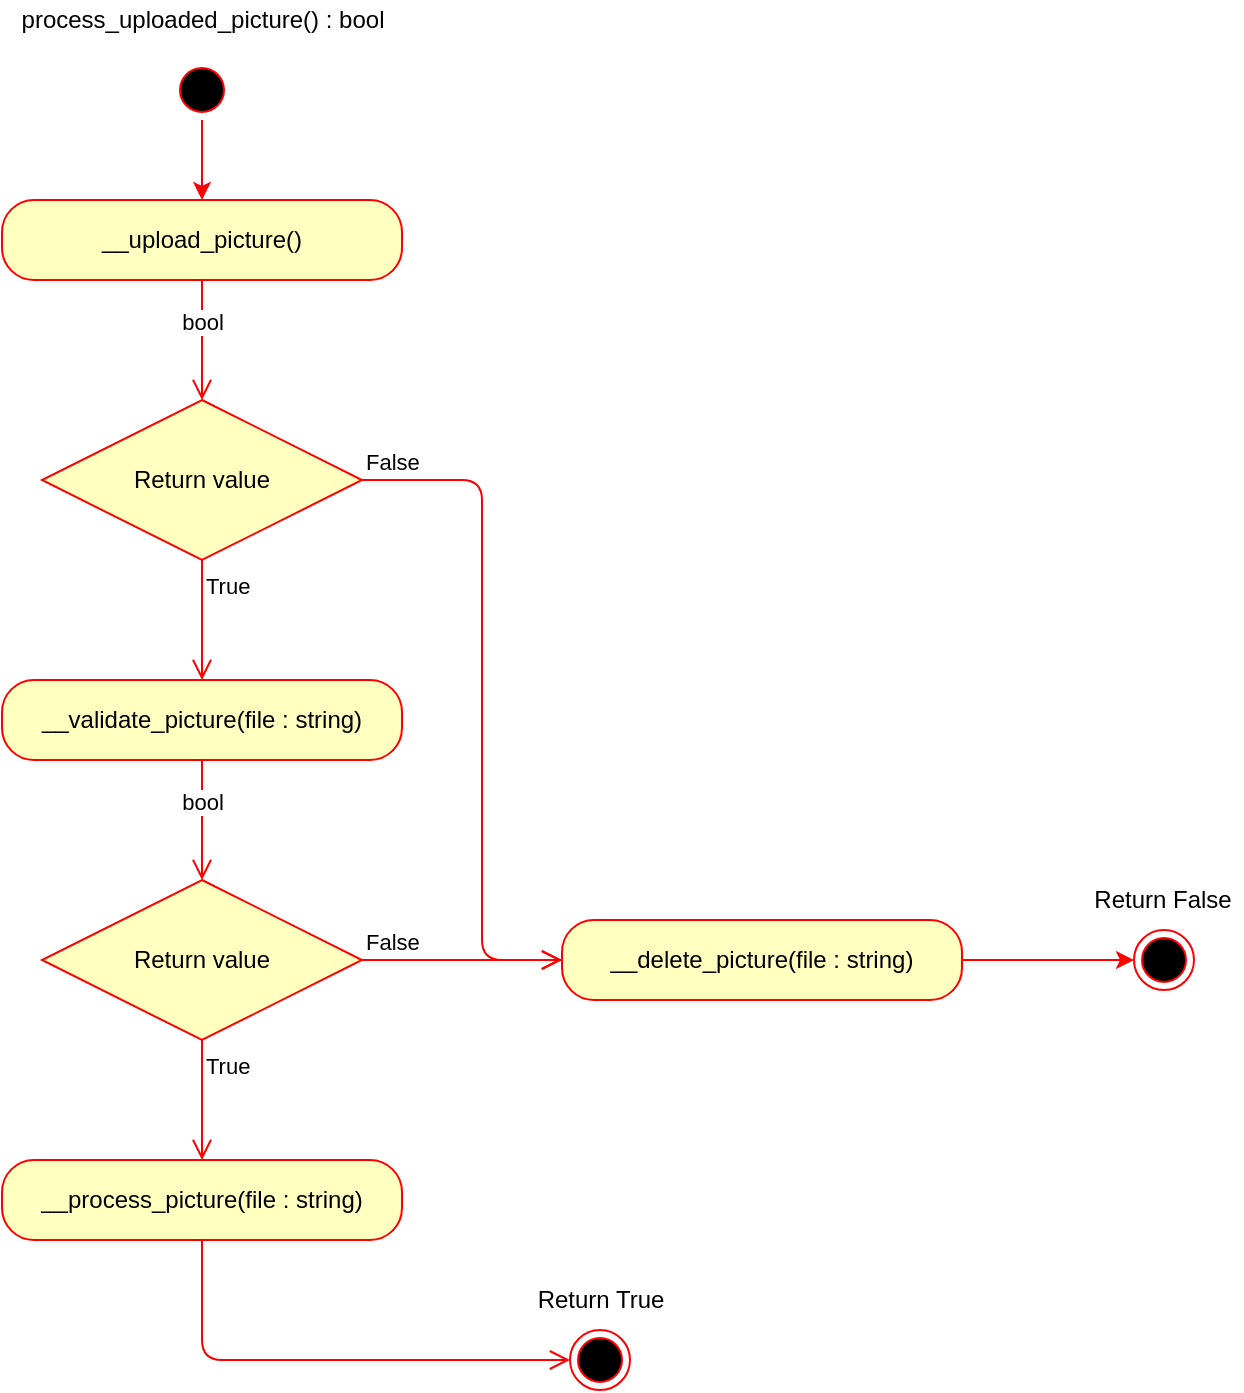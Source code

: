 <mxfile>
    <diagram id="L5cocBI39ZsW0s459yIp" name="process_uploaded_picture()">
        <mxGraphModel dx="990" dy="404" grid="1" gridSize="10" guides="1" tooltips="1" connect="1" arrows="1" fold="1" page="1" pageScale="1" pageWidth="827" pageHeight="1169" math="0" shadow="0">
            <root>
                <mxCell id="AcEDovaewm3Qbmrhu6Q4-0"/>
                <mxCell id="AcEDovaewm3Qbmrhu6Q4-1" parent="AcEDovaewm3Qbmrhu6Q4-0"/>
                <mxCell id="s4J1PNSF8YR8wlfG6eTc-0" value="" style="ellipse;html=1;shape=startState;fillColor=#000000;strokeColor=#ff0000;" parent="AcEDovaewm3Qbmrhu6Q4-1" vertex="1">
                    <mxGeometry x="245" y="370" width="30" height="30" as="geometry"/>
                </mxCell>
                <mxCell id="s4J1PNSF8YR8wlfG6eTc-4" value="&lt;span style=&quot;text-align: left&quot;&gt;process_uploaded_picture() : bool&lt;/span&gt;" style="text;html=1;align=center;verticalAlign=middle;resizable=0;points=[];autosize=1;strokeColor=none;fillColor=none;" parent="AcEDovaewm3Qbmrhu6Q4-1" vertex="1">
                    <mxGeometry x="160" y="340" width="200" height="20" as="geometry"/>
                </mxCell>
                <mxCell id="s4J1PNSF8YR8wlfG6eTc-7" value="" style="ellipse;html=1;shape=endState;fillColor=#000000;strokeColor=#ff0000;" parent="AcEDovaewm3Qbmrhu6Q4-1" vertex="1">
                    <mxGeometry x="726" y="805" width="30" height="30" as="geometry"/>
                </mxCell>
                <mxCell id="KM4g0bSWTcc0E6VetSVF-0" style="edgeStyle=orthogonalEdgeStyle;curved=1;html=1;startArrow=classic;startFill=1;endArrow=none;endFill=0;strokeColor=#FF0000;" parent="AcEDovaewm3Qbmrhu6Q4-1" source="s4J1PNSF8YR8wlfG6eTc-8" target="s4J1PNSF8YR8wlfG6eTc-0" edge="1">
                    <mxGeometry relative="1" as="geometry"/>
                </mxCell>
                <mxCell id="s4J1PNSF8YR8wlfG6eTc-8" value="&lt;span style=&quot;text-align: left&quot;&gt;__upload_picture()&lt;/span&gt;" style="rounded=1;whiteSpace=wrap;html=1;arcSize=40;fontColor=#000000;fillColor=#ffffc0;strokeColor=#ff0000;" parent="AcEDovaewm3Qbmrhu6Q4-1" vertex="1">
                    <mxGeometry x="160" y="440" width="200" height="40" as="geometry"/>
                </mxCell>
                <mxCell id="s4J1PNSF8YR8wlfG6eTc-9" value="Return value" style="rhombus;whiteSpace=wrap;html=1;fillColor=#ffffc0;strokeColor=#ff0000;" parent="AcEDovaewm3Qbmrhu6Q4-1" vertex="1">
                    <mxGeometry x="180" y="540" width="160" height="80" as="geometry"/>
                </mxCell>
                <mxCell id="s4J1PNSF8YR8wlfG6eTc-10" value="False" style="edgeStyle=orthogonalEdgeStyle;html=1;align=left;verticalAlign=bottom;endArrow=open;endSize=8;strokeColor=#ff0000;" parent="AcEDovaewm3Qbmrhu6Q4-1" source="s4J1PNSF8YR8wlfG6eTc-9" edge="1">
                    <mxGeometry x="-1" relative="1" as="geometry">
                        <mxPoint x="440" y="820" as="targetPoint"/>
                        <mxPoint x="350" y="270" as="sourcePoint"/>
                        <Array as="points">
                            <mxPoint x="400" y="580"/>
                            <mxPoint x="400" y="820"/>
                        </Array>
                    </mxGeometry>
                </mxCell>
                <mxCell id="s4J1PNSF8YR8wlfG6eTc-11" value="Return False" style="text;html=1;align=center;verticalAlign=middle;resizable=0;points=[];autosize=1;strokeColor=none;fillColor=none;" parent="AcEDovaewm3Qbmrhu6Q4-1" vertex="1">
                    <mxGeometry x="700" y="780" width="80" height="20" as="geometry"/>
                </mxCell>
                <mxCell id="s4J1PNSF8YR8wlfG6eTc-12" value="bool" style="edgeStyle=orthogonalEdgeStyle;html=1;verticalAlign=bottom;endArrow=open;endSize=8;strokeColor=#ff0000;entryX=0.5;entryY=0;entryDx=0;entryDy=0;exitX=0.5;exitY=1;exitDx=0;exitDy=0;" parent="AcEDovaewm3Qbmrhu6Q4-1" source="s4J1PNSF8YR8wlfG6eTc-8" target="s4J1PNSF8YR8wlfG6eTc-9" edge="1">
                    <mxGeometry relative="1" as="geometry">
                        <mxPoint x="304" y="310" as="targetPoint"/>
                        <mxPoint x="304" y="250" as="sourcePoint"/>
                    </mxGeometry>
                </mxCell>
                <mxCell id="s4J1PNSF8YR8wlfG6eTc-13" value="&lt;span style=&quot;text-align: left&quot;&gt;__validate_picture(file : string)&lt;/span&gt;" style="rounded=1;whiteSpace=wrap;html=1;arcSize=40;fontColor=#000000;fillColor=#ffffc0;strokeColor=#ff0000;" parent="AcEDovaewm3Qbmrhu6Q4-1" vertex="1">
                    <mxGeometry x="160" y="680" width="200" height="40" as="geometry"/>
                </mxCell>
                <mxCell id="s4J1PNSF8YR8wlfG6eTc-14" value="True" style="edgeStyle=orthogonalEdgeStyle;html=1;align=left;verticalAlign=top;endArrow=open;endSize=8;strokeColor=#ff0000;entryX=0.5;entryY=0;entryDx=0;entryDy=0;exitX=0.5;exitY=1;exitDx=0;exitDy=0;" parent="AcEDovaewm3Qbmrhu6Q4-1" source="s4J1PNSF8YR8wlfG6eTc-9" target="s4J1PNSF8YR8wlfG6eTc-13" edge="1">
                    <mxGeometry x="-1" relative="1" as="geometry">
                        <mxPoint x="270" y="450" as="targetPoint"/>
                        <mxPoint x="270" y="390" as="sourcePoint"/>
                        <Array as="points">
                            <mxPoint x="260" y="670"/>
                            <mxPoint x="260" y="670"/>
                        </Array>
                    </mxGeometry>
                </mxCell>
                <mxCell id="s4J1PNSF8YR8wlfG6eTc-15" value="Return value" style="rhombus;whiteSpace=wrap;html=1;fillColor=#ffffc0;strokeColor=#ff0000;" parent="AcEDovaewm3Qbmrhu6Q4-1" vertex="1">
                    <mxGeometry x="180" y="780" width="160" height="80" as="geometry"/>
                </mxCell>
                <mxCell id="s4J1PNSF8YR8wlfG6eTc-16" value="False" style="edgeStyle=orthogonalEdgeStyle;html=1;align=left;verticalAlign=bottom;endArrow=open;endSize=8;strokeColor=#ff0000;entryX=0;entryY=0.5;entryDx=0;entryDy=0;" parent="AcEDovaewm3Qbmrhu6Q4-1" source="s4J1PNSF8YR8wlfG6eTc-15" target="s4J1PNSF8YR8wlfG6eTc-24" edge="1">
                    <mxGeometry x="-1" relative="1" as="geometry">
                        <mxPoint x="430" y="820" as="targetPoint"/>
                        <mxPoint x="350" y="510" as="sourcePoint"/>
                    </mxGeometry>
                </mxCell>
                <mxCell id="s4J1PNSF8YR8wlfG6eTc-17" value="bool" style="edgeStyle=orthogonalEdgeStyle;html=1;verticalAlign=bottom;endArrow=open;endSize=8;strokeColor=#ff0000;entryX=0.5;entryY=0;entryDx=0;entryDy=0;" parent="AcEDovaewm3Qbmrhu6Q4-1" source="s4J1PNSF8YR8wlfG6eTc-13" target="s4J1PNSF8YR8wlfG6eTc-15" edge="1">
                    <mxGeometry relative="1" as="geometry">
                        <mxPoint x="304" y="550" as="targetPoint"/>
                        <mxPoint x="260" y="720" as="sourcePoint"/>
                    </mxGeometry>
                </mxCell>
                <mxCell id="s4J1PNSF8YR8wlfG6eTc-18" value="True" style="edgeStyle=orthogonalEdgeStyle;html=1;align=left;verticalAlign=top;endArrow=open;endSize=8;strokeColor=#ff0000;exitX=0.5;exitY=1;exitDx=0;exitDy=0;" parent="AcEDovaewm3Qbmrhu6Q4-1" source="s4J1PNSF8YR8wlfG6eTc-15" edge="1">
                    <mxGeometry x="-1" relative="1" as="geometry">
                        <mxPoint x="260" y="920" as="targetPoint"/>
                        <mxPoint x="270" y="630" as="sourcePoint"/>
                        <Array as="points">
                            <mxPoint x="260" y="910"/>
                            <mxPoint x="260" y="910"/>
                        </Array>
                    </mxGeometry>
                </mxCell>
                <mxCell id="s4J1PNSF8YR8wlfG6eTc-19" value="&lt;span style=&quot;text-align: left&quot;&gt;__process_picture(file : string)&lt;/span&gt;" style="rounded=1;whiteSpace=wrap;html=1;arcSize=40;fontColor=#000000;fillColor=#ffffc0;strokeColor=#ff0000;" parent="AcEDovaewm3Qbmrhu6Q4-1" vertex="1">
                    <mxGeometry x="160" y="920" width="200" height="40" as="geometry"/>
                </mxCell>
                <mxCell id="s4J1PNSF8YR8wlfG6eTc-21" value="" style="ellipse;html=1;shape=endState;fillColor=#000000;strokeColor=#ff0000;" parent="AcEDovaewm3Qbmrhu6Q4-1" vertex="1">
                    <mxGeometry x="444" y="1005" width="30" height="30" as="geometry"/>
                </mxCell>
                <mxCell id="s4J1PNSF8YR8wlfG6eTc-22" value="" style="edgeStyle=orthogonalEdgeStyle;html=1;align=left;verticalAlign=top;endArrow=open;endSize=8;strokeColor=#ff0000;exitX=0.5;exitY=1;exitDx=0;exitDy=0;entryX=0;entryY=0.5;entryDx=0;entryDy=0;" parent="AcEDovaewm3Qbmrhu6Q4-1" source="s4J1PNSF8YR8wlfG6eTc-19" target="s4J1PNSF8YR8wlfG6eTc-21" edge="1">
                    <mxGeometry x="-1" relative="1" as="geometry">
                        <mxPoint x="245" y="1060" as="targetPoint"/>
                        <mxPoint x="245" y="1000" as="sourcePoint"/>
                        <Array as="points">
                            <mxPoint x="260" y="1020"/>
                        </Array>
                    </mxGeometry>
                </mxCell>
                <mxCell id="s4J1PNSF8YR8wlfG6eTc-23" style="edgeStyle=orthogonalEdgeStyle;curved=1;html=1;startArrow=classic;startFill=1;endArrow=none;endFill=0;strokeColor=#FF0000;exitX=0;exitY=0.5;exitDx=0;exitDy=0;entryX=1;entryY=0.5;entryDx=0;entryDy=0;" parent="AcEDovaewm3Qbmrhu6Q4-1" source="s4J1PNSF8YR8wlfG6eTc-7" target="s4J1PNSF8YR8wlfG6eTc-24" edge="1">
                    <mxGeometry relative="1" as="geometry">
                        <mxPoint x="690" y="740" as="targetPoint"/>
                    </mxGeometry>
                </mxCell>
                <mxCell id="s4J1PNSF8YR8wlfG6eTc-24" value="&lt;span style=&quot;text-align: left&quot;&gt;__delete_picture(file : string)&lt;/span&gt;" style="rounded=1;whiteSpace=wrap;html=1;arcSize=40;fontColor=#000000;fillColor=#ffffc0;strokeColor=#ff0000;" parent="AcEDovaewm3Qbmrhu6Q4-1" vertex="1">
                    <mxGeometry x="440" y="800" width="200" height="40" as="geometry"/>
                </mxCell>
                <mxCell id="0" value="Return True" style="text;html=1;align=center;verticalAlign=middle;resizable=0;points=[];autosize=1;strokeColor=none;fillColor=none;" parent="AcEDovaewm3Qbmrhu6Q4-1" vertex="1">
                    <mxGeometry x="419" y="980" width="80" height="20" as="geometry"/>
                </mxCell>
            </root>
        </mxGraphModel>
    </diagram>
    <diagram id="Umb4qV9Q7joxZF1_kn6b" name="Global Architecture">
        <mxGraphModel dx="990" dy="691" grid="1" gridSize="10" guides="1" tooltips="1" connect="1" arrows="1" fold="1" page="1" pageScale="1" pageWidth="827" pageHeight="1169" math="0" shadow="0">
            <root>
                <mxCell id="0"/>
                <mxCell id="1" parent="0"/>
                <mxCell id="9" style="edgeStyle=none;html=1;startArrow=classic;startFill=1;" parent="1" source="7" target="8" edge="1">
                    <mxGeometry relative="1" as="geometry"/>
                </mxCell>
                <mxCell id="10" value="HTTP" style="edgeLabel;html=1;align=center;verticalAlign=middle;resizable=0;points=[];" parent="9" vertex="1" connectable="0">
                    <mxGeometry x="-0.373" y="-1" relative="1" as="geometry">
                        <mxPoint as="offset"/>
                    </mxGeometry>
                </mxCell>
                <mxCell id="7" value="User" style="points=[];aspect=fixed;html=1;align=center;shadow=0;dashed=0;image;image=img/lib/allied_telesis/computer_and_terminals/Personal_Computer.svg;" parent="1" vertex="1">
                    <mxGeometry x="144" y="437.24" width="95.6" height="129.56" as="geometry"/>
                </mxCell>
                <mxCell id="8" value="VMagnify server" style="image;html=1;image=img/lib/clip_art/computers/Server_128x128.png" parent="1" vertex="1">
                    <mxGeometry x="480" y="441.8" width="200" height="120" as="geometry"/>
                </mxCell>
            </root>
        </mxGraphModel>
    </diagram>
</mxfile>